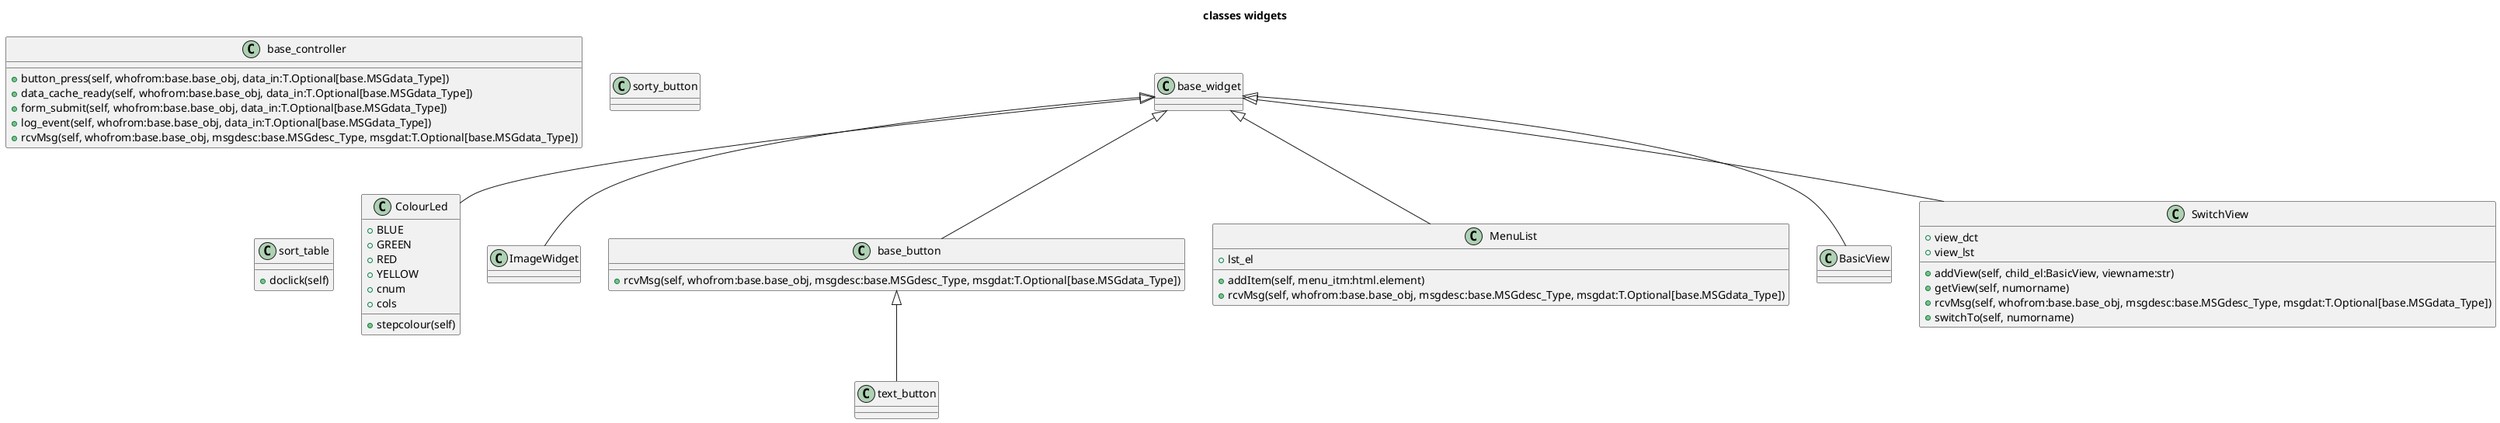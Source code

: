 @startuml
title classes widgets
class base_controller {
    +button_press(self, whofrom:base.base_obj, data_in:T.Optional[base.MSGdata_Type])
    +data_cache_ready(self, whofrom:base.base_obj, data_in:T.Optional[base.MSGdata_Type])
    +form_submit(self, whofrom:base.base_obj, data_in:T.Optional[base.MSGdata_Type])
    +log_event(self, whofrom:base.base_obj, data_in:T.Optional[base.MSGdata_Type])
    +rcvMsg(self, whofrom:base.base_obj, msgdesc:base.MSGdesc_Type, msgdat:T.Optional[base.MSGdata_Type])
}
class base_widget 
class ColourLed {
    +BLUE
    +GREEN
    +RED
    +YELLOW
    +cnum
    +cols
    +stepcolour(self)
}
class ImageWidget 
class base_button {
    +rcvMsg(self, whofrom:base.base_obj, msgdesc:base.MSGdesc_Type, msgdat:T.Optional[base.MSGdata_Type])
}
class text_button 
class sorty_button 
class sort_table {
    +doclick(self)
}
class MenuList {
    +lst_el
    +addItem(self, menu_itm:html.element)
    +rcvMsg(self, whofrom:base.base_obj, msgdesc:base.MSGdesc_Type, msgdat:T.Optional[base.MSGdata_Type])
}
class BasicView 
class SwitchView {
    +view_dct
    +view_lst
    +addView(self, child_el:BasicView, viewname:str)
    +getView(self, numorname)
    +rcvMsg(self, whofrom:base.base_obj, msgdesc:base.MSGdesc_Type, msgdat:T.Optional[base.MSGdata_Type])
    +switchTo(self, numorname)
}

base_widget <|-- ColourLed
base_widget <|-- ImageWidget
base_widget <|-- base_button
base_button <|-- text_button
base_widget <|-- MenuList
base_widget <|-- BasicView
base_widget <|-- SwitchView

@enduml
